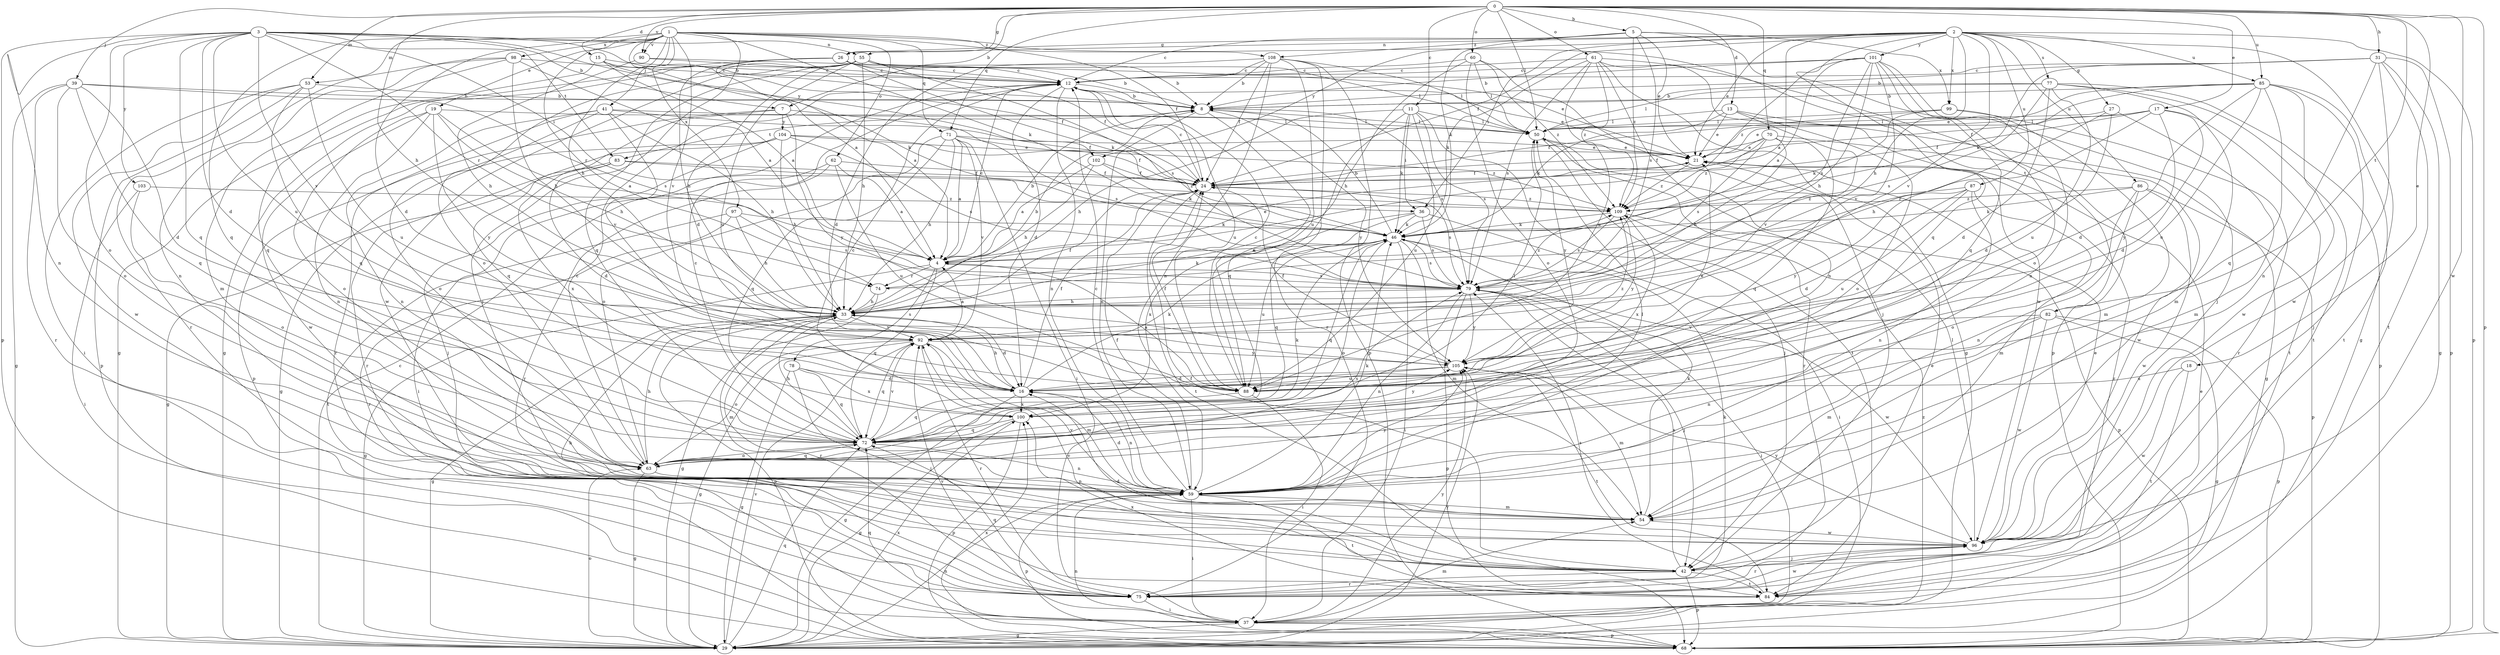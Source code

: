 strict digraph  {
0;
1;
2;
3;
4;
5;
7;
8;
11;
12;
13;
15;
16;
17;
18;
19;
21;
24;
26;
27;
29;
31;
33;
36;
37;
39;
41;
42;
46;
50;
53;
54;
55;
59;
60;
61;
62;
63;
68;
70;
71;
72;
74;
75;
77;
78;
79;
82;
83;
84;
85;
86;
87;
88;
90;
92;
96;
97;
98;
99;
100;
101;
102;
103;
104;
105;
108;
109;
0 -> 5  [label=b];
0 -> 7  [label=b];
0 -> 11  [label=c];
0 -> 13  [label=d];
0 -> 15  [label=d];
0 -> 17  [label=e];
0 -> 18  [label=e];
0 -> 26  [label=g];
0 -> 31  [label=h];
0 -> 33  [label=h];
0 -> 39  [label=j];
0 -> 50  [label=l];
0 -> 53  [label=m];
0 -> 60  [label=o];
0 -> 61  [label=o];
0 -> 68  [label=p];
0 -> 70  [label=q];
0 -> 71  [label=q];
0 -> 82  [label=t];
0 -> 85  [label=u];
0 -> 90  [label=v];
0 -> 96  [label=w];
1 -> 4  [label=a];
1 -> 16  [label=d];
1 -> 19  [label=e];
1 -> 24  [label=f];
1 -> 33  [label=h];
1 -> 41  [label=j];
1 -> 42  [label=j];
1 -> 46  [label=k];
1 -> 53  [label=m];
1 -> 62  [label=o];
1 -> 71  [label=q];
1 -> 72  [label=q];
1 -> 74  [label=r];
1 -> 82  [label=t];
1 -> 90  [label=v];
1 -> 92  [label=v];
1 -> 97  [label=x];
1 -> 98  [label=x];
1 -> 108  [label=z];
2 -> 4  [label=a];
2 -> 21  [label=e];
2 -> 24  [label=f];
2 -> 26  [label=g];
2 -> 27  [label=g];
2 -> 29  [label=g];
2 -> 33  [label=h];
2 -> 36  [label=i];
2 -> 55  [label=n];
2 -> 68  [label=p];
2 -> 72  [label=q];
2 -> 77  [label=s];
2 -> 85  [label=u];
2 -> 86  [label=u];
2 -> 87  [label=u];
2 -> 92  [label=v];
2 -> 99  [label=x];
2 -> 101  [label=y];
2 -> 102  [label=y];
3 -> 7  [label=b];
3 -> 8  [label=b];
3 -> 16  [label=d];
3 -> 36  [label=i];
3 -> 55  [label=n];
3 -> 59  [label=n];
3 -> 63  [label=o];
3 -> 68  [label=p];
3 -> 72  [label=q];
3 -> 74  [label=r];
3 -> 83  [label=t];
3 -> 88  [label=u];
3 -> 92  [label=v];
3 -> 102  [label=y];
3 -> 103  [label=y];
4 -> 8  [label=b];
4 -> 12  [label=c];
4 -> 21  [label=e];
4 -> 29  [label=g];
4 -> 72  [label=q];
4 -> 74  [label=r];
4 -> 78  [label=s];
4 -> 79  [label=s];
5 -> 12  [label=c];
5 -> 21  [label=e];
5 -> 42  [label=j];
5 -> 46  [label=k];
5 -> 79  [label=s];
5 -> 99  [label=x];
5 -> 108  [label=z];
5 -> 109  [label=z];
7 -> 68  [label=p];
7 -> 72  [label=q];
7 -> 79  [label=s];
7 -> 104  [label=y];
7 -> 105  [label=y];
8 -> 50  [label=l];
8 -> 59  [label=n];
8 -> 79  [label=s];
8 -> 83  [label=t];
8 -> 88  [label=u];
8 -> 105  [label=y];
11 -> 33  [label=h];
11 -> 36  [label=i];
11 -> 46  [label=k];
11 -> 50  [label=l];
11 -> 72  [label=q];
11 -> 79  [label=s];
11 -> 84  [label=t];
11 -> 88  [label=u];
12 -> 8  [label=b];
12 -> 16  [label=d];
12 -> 21  [label=e];
12 -> 59  [label=n];
12 -> 88  [label=u];
13 -> 21  [label=e];
13 -> 29  [label=g];
13 -> 46  [label=k];
13 -> 50  [label=l];
13 -> 63  [label=o];
13 -> 92  [label=v];
15 -> 4  [label=a];
15 -> 12  [label=c];
15 -> 24  [label=f];
15 -> 46  [label=k];
15 -> 72  [label=q];
16 -> 24  [label=f];
16 -> 29  [label=g];
16 -> 33  [label=h];
16 -> 46  [label=k];
16 -> 59  [label=n];
16 -> 100  [label=x];
17 -> 16  [label=d];
17 -> 21  [label=e];
17 -> 24  [label=f];
17 -> 50  [label=l];
17 -> 74  [label=r];
17 -> 84  [label=t];
17 -> 105  [label=y];
18 -> 84  [label=t];
18 -> 88  [label=u];
18 -> 96  [label=w];
19 -> 4  [label=a];
19 -> 33  [label=h];
19 -> 50  [label=l];
19 -> 59  [label=n];
19 -> 63  [label=o];
19 -> 96  [label=w];
19 -> 105  [label=y];
21 -> 24  [label=f];
21 -> 75  [label=r];
21 -> 109  [label=z];
24 -> 12  [label=c];
24 -> 79  [label=s];
24 -> 84  [label=t];
24 -> 109  [label=z];
26 -> 4  [label=a];
26 -> 12  [label=c];
26 -> 21  [label=e];
26 -> 24  [label=f];
26 -> 29  [label=g];
26 -> 33  [label=h];
26 -> 46  [label=k];
27 -> 16  [label=d];
27 -> 33  [label=h];
27 -> 50  [label=l];
27 -> 54  [label=m];
29 -> 12  [label=c];
29 -> 59  [label=n];
29 -> 63  [label=o];
29 -> 72  [label=q];
29 -> 92  [label=v];
29 -> 100  [label=x];
29 -> 105  [label=y];
31 -> 8  [label=b];
31 -> 12  [label=c];
31 -> 29  [label=g];
31 -> 46  [label=k];
31 -> 59  [label=n];
31 -> 68  [label=p];
31 -> 84  [label=t];
31 -> 96  [label=w];
33 -> 8  [label=b];
33 -> 16  [label=d];
33 -> 24  [label=f];
33 -> 29  [label=g];
33 -> 54  [label=m];
33 -> 68  [label=p];
33 -> 75  [label=r];
33 -> 92  [label=v];
36 -> 37  [label=i];
36 -> 46  [label=k];
36 -> 72  [label=q];
36 -> 79  [label=s];
36 -> 100  [label=x];
37 -> 21  [label=e];
37 -> 29  [label=g];
37 -> 54  [label=m];
37 -> 68  [label=p];
37 -> 72  [label=q];
37 -> 92  [label=v];
37 -> 105  [label=y];
37 -> 109  [label=z];
39 -> 8  [label=b];
39 -> 16  [label=d];
39 -> 29  [label=g];
39 -> 63  [label=o];
39 -> 72  [label=q];
39 -> 75  [label=r];
39 -> 79  [label=s];
41 -> 24  [label=f];
41 -> 33  [label=h];
41 -> 50  [label=l];
41 -> 59  [label=n];
41 -> 63  [label=o];
41 -> 75  [label=r];
41 -> 92  [label=v];
42 -> 16  [label=d];
42 -> 21  [label=e];
42 -> 24  [label=f];
42 -> 33  [label=h];
42 -> 68  [label=p];
42 -> 75  [label=r];
42 -> 79  [label=s];
42 -> 84  [label=t];
42 -> 92  [label=v];
46 -> 4  [label=a];
46 -> 8  [label=b];
46 -> 37  [label=i];
46 -> 54  [label=m];
46 -> 63  [label=o];
46 -> 72  [label=q];
46 -> 79  [label=s];
46 -> 88  [label=u];
50 -> 21  [label=e];
50 -> 42  [label=j];
50 -> 75  [label=r];
50 -> 105  [label=y];
53 -> 8  [label=b];
53 -> 37  [label=i];
53 -> 68  [label=p];
53 -> 72  [label=q];
53 -> 88  [label=u];
53 -> 96  [label=w];
54 -> 46  [label=k];
54 -> 92  [label=v];
54 -> 96  [label=w];
55 -> 8  [label=b];
55 -> 12  [label=c];
55 -> 16  [label=d];
55 -> 29  [label=g];
55 -> 33  [label=h];
55 -> 50  [label=l];
55 -> 63  [label=o];
55 -> 72  [label=q];
55 -> 79  [label=s];
55 -> 88  [label=u];
55 -> 96  [label=w];
59 -> 12  [label=c];
59 -> 16  [label=d];
59 -> 24  [label=f];
59 -> 37  [label=i];
59 -> 46  [label=k];
59 -> 50  [label=l];
59 -> 54  [label=m];
59 -> 68  [label=p];
59 -> 84  [label=t];
59 -> 105  [label=y];
60 -> 12  [label=c];
60 -> 33  [label=h];
60 -> 42  [label=j];
60 -> 50  [label=l];
60 -> 63  [label=o];
60 -> 109  [label=z];
61 -> 12  [label=c];
61 -> 29  [label=g];
61 -> 46  [label=k];
61 -> 59  [label=n];
61 -> 68  [label=p];
61 -> 79  [label=s];
61 -> 88  [label=u];
61 -> 96  [label=w];
61 -> 109  [label=z];
62 -> 4  [label=a];
62 -> 24  [label=f];
62 -> 37  [label=i];
62 -> 75  [label=r];
62 -> 88  [label=u];
63 -> 12  [label=c];
63 -> 29  [label=g];
63 -> 33  [label=h];
63 -> 59  [label=n];
63 -> 72  [label=q];
63 -> 79  [label=s];
68 -> 59  [label=n];
68 -> 100  [label=x];
70 -> 21  [label=e];
70 -> 24  [label=f];
70 -> 33  [label=h];
70 -> 72  [label=q];
70 -> 79  [label=s];
70 -> 96  [label=w];
70 -> 109  [label=z];
71 -> 4  [label=a];
71 -> 21  [label=e];
71 -> 33  [label=h];
71 -> 37  [label=i];
71 -> 63  [label=o];
71 -> 72  [label=q];
71 -> 92  [label=v];
71 -> 109  [label=z];
72 -> 12  [label=c];
72 -> 33  [label=h];
72 -> 46  [label=k];
72 -> 59  [label=n];
72 -> 63  [label=o];
72 -> 92  [label=v];
74 -> 29  [label=g];
74 -> 33  [label=h];
74 -> 46  [label=k];
75 -> 37  [label=i];
75 -> 46  [label=k];
75 -> 72  [label=q];
75 -> 96  [label=w];
77 -> 8  [label=b];
77 -> 16  [label=d];
77 -> 50  [label=l];
77 -> 54  [label=m];
77 -> 68  [label=p];
77 -> 79  [label=s];
77 -> 84  [label=t];
77 -> 88  [label=u];
78 -> 16  [label=d];
78 -> 29  [label=g];
78 -> 42  [label=j];
78 -> 72  [label=q];
78 -> 100  [label=x];
79 -> 33  [label=h];
79 -> 37  [label=i];
79 -> 42  [label=j];
79 -> 59  [label=n];
79 -> 68  [label=p];
79 -> 96  [label=w];
79 -> 105  [label=y];
79 -> 109  [label=z];
82 -> 29  [label=g];
82 -> 54  [label=m];
82 -> 59  [label=n];
82 -> 68  [label=p];
82 -> 92  [label=v];
82 -> 96  [label=w];
83 -> 16  [label=d];
83 -> 24  [label=f];
83 -> 29  [label=g];
83 -> 100  [label=x];
83 -> 109  [label=z];
84 -> 79  [label=s];
84 -> 100  [label=x];
85 -> 8  [label=b];
85 -> 16  [label=d];
85 -> 21  [label=e];
85 -> 24  [label=f];
85 -> 42  [label=j];
85 -> 72  [label=q];
85 -> 84  [label=t];
85 -> 88  [label=u];
85 -> 96  [label=w];
86 -> 46  [label=k];
86 -> 59  [label=n];
86 -> 63  [label=o];
86 -> 68  [label=p];
86 -> 96  [label=w];
86 -> 109  [label=z];
87 -> 16  [label=d];
87 -> 54  [label=m];
87 -> 59  [label=n];
87 -> 88  [label=u];
87 -> 105  [label=y];
87 -> 109  [label=z];
88 -> 4  [label=a];
88 -> 12  [label=c];
88 -> 21  [label=e];
88 -> 24  [label=f];
88 -> 37  [label=i];
88 -> 72  [label=q];
90 -> 8  [label=b];
90 -> 12  [label=c];
90 -> 33  [label=h];
92 -> 4  [label=a];
92 -> 29  [label=g];
92 -> 54  [label=m];
92 -> 63  [label=o];
92 -> 72  [label=q];
92 -> 75  [label=r];
92 -> 105  [label=y];
96 -> 21  [label=e];
96 -> 42  [label=j];
96 -> 50  [label=l];
96 -> 75  [label=r];
96 -> 105  [label=y];
97 -> 33  [label=h];
97 -> 46  [label=k];
97 -> 75  [label=r];
97 -> 79  [label=s];
97 -> 84  [label=t];
98 -> 4  [label=a];
98 -> 12  [label=c];
98 -> 33  [label=h];
98 -> 54  [label=m];
98 -> 59  [label=n];
98 -> 75  [label=r];
99 -> 24  [label=f];
99 -> 46  [label=k];
99 -> 50  [label=l];
99 -> 54  [label=m];
99 -> 75  [label=r];
100 -> 12  [label=c];
100 -> 29  [label=g];
100 -> 50  [label=l];
100 -> 68  [label=p];
100 -> 72  [label=q];
100 -> 105  [label=y];
101 -> 4  [label=a];
101 -> 8  [label=b];
101 -> 12  [label=c];
101 -> 33  [label=h];
101 -> 59  [label=n];
101 -> 63  [label=o];
101 -> 72  [label=q];
101 -> 79  [label=s];
101 -> 92  [label=v];
101 -> 109  [label=z];
102 -> 4  [label=a];
102 -> 24  [label=f];
102 -> 33  [label=h];
102 -> 46  [label=k];
103 -> 37  [label=i];
103 -> 63  [label=o];
103 -> 109  [label=z];
104 -> 21  [label=e];
104 -> 24  [label=f];
104 -> 29  [label=g];
104 -> 33  [label=h];
104 -> 42  [label=j];
104 -> 75  [label=r];
104 -> 79  [label=s];
105 -> 16  [label=d];
105 -> 24  [label=f];
105 -> 54  [label=m];
105 -> 84  [label=t];
105 -> 88  [label=u];
105 -> 109  [label=z];
108 -> 8  [label=b];
108 -> 12  [label=c];
108 -> 16  [label=d];
108 -> 24  [label=f];
108 -> 50  [label=l];
108 -> 59  [label=n];
108 -> 68  [label=p];
108 -> 75  [label=r];
108 -> 88  [label=u];
109 -> 46  [label=k];
109 -> 68  [label=p];
109 -> 79  [label=s];
109 -> 100  [label=x];
109 -> 105  [label=y];
}
